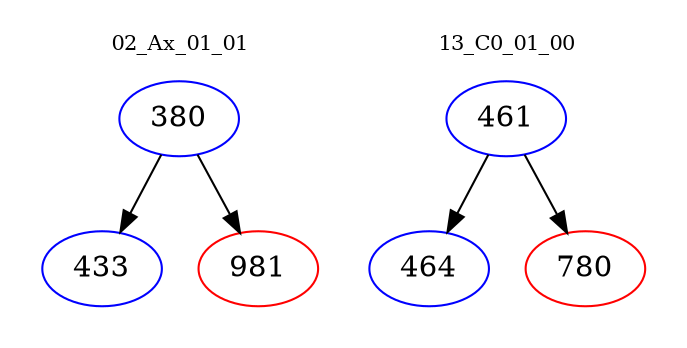 digraph{
subgraph cluster_0 {
color = white
label = "02_Ax_01_01";
fontsize=10;
T0_380 [label="380", color="blue"]
T0_380 -> T0_433 [color="black"]
T0_433 [label="433", color="blue"]
T0_380 -> T0_981 [color="black"]
T0_981 [label="981", color="red"]
}
subgraph cluster_1 {
color = white
label = "13_C0_01_00";
fontsize=10;
T1_461 [label="461", color="blue"]
T1_461 -> T1_464 [color="black"]
T1_464 [label="464", color="blue"]
T1_461 -> T1_780 [color="black"]
T1_780 [label="780", color="red"]
}
}
